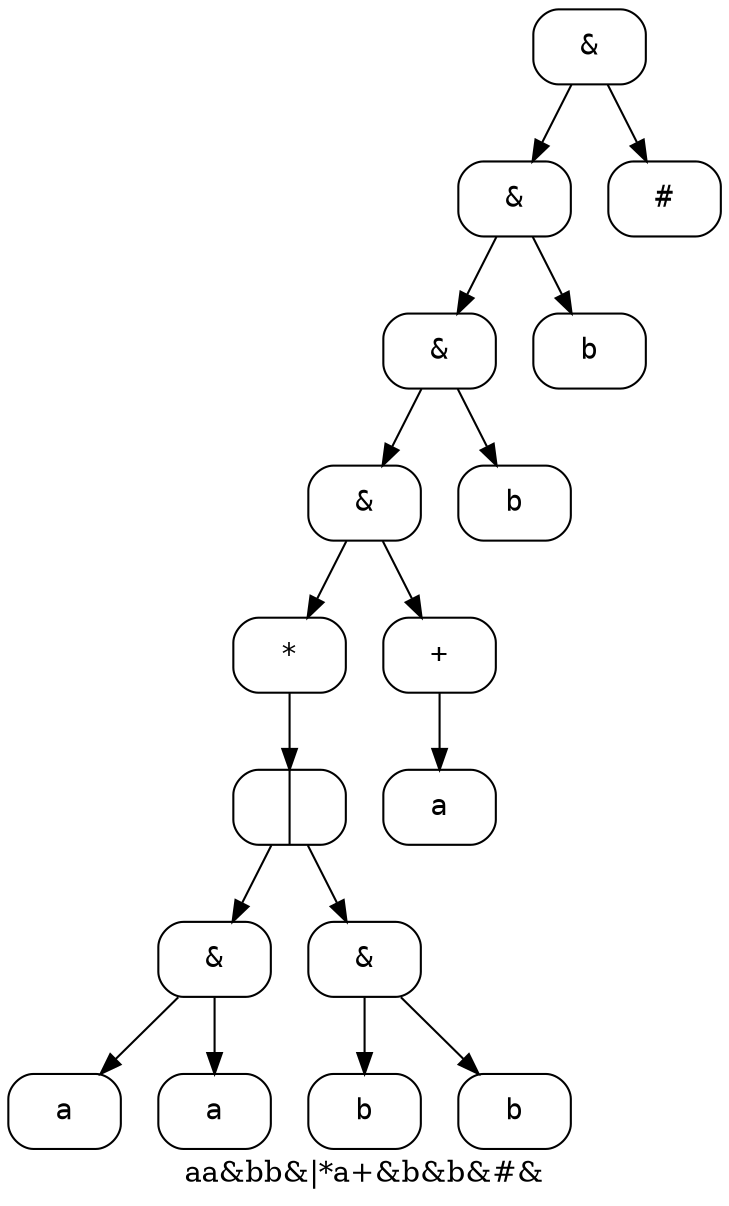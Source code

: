digraph common {
label="aa&bb&|*a+&b&b&#&"
node17[fontname="Courier",label="&",shape="Mrecord",]
node17 -> node15
node15[fontname="Courier",label="&",shape="Mrecord",]
node15 -> node13
node13[fontname="Courier",label="&",shape="Mrecord",]
node13 -> node11
node11[fontname="Courier",label="&",shape="Mrecord",]
node11 -> node8
node8[fontname="Courier",label="*",shape="Mrecord",]
node8 -> node7
node7[fontname="Courier",label="|",shape="Mrecord",]
node7 -> node3
node3[fontname="Courier",label="&",shape="Mrecord",]
node3 -> node1
node1[fontname="Courier",label="a",shape="Mrecord",]
node3[fontname="Courier",label="&",shape="Mrecord",]
node3 -> node2
node2[fontname="Courier",label="a",shape="Mrecord",]
node7[fontname="Courier",label="|",shape="Mrecord",]
node7 -> node6
node6[fontname="Courier",label="&",shape="Mrecord",]
node6 -> node4
node4[fontname="Courier",label="b",shape="Mrecord",]
node6[fontname="Courier",label="&",shape="Mrecord",]
node6 -> node5
node5[fontname="Courier",label="b",shape="Mrecord",]
node8[fontname="Courier",label="*",shape="Mrecord",]
node11[fontname="Courier",label="&",shape="Mrecord",]
node11 -> node10
node10[fontname="Courier",label="+",shape="Mrecord",]
node10 -> node9
node9[fontname="Courier",label="a",shape="Mrecord",]
node10[fontname="Courier",label="+",shape="Mrecord",]
node13[fontname="Courier",label="&",shape="Mrecord",]
node13 -> node12
node12[fontname="Courier",label="b",shape="Mrecord",]
node15[fontname="Courier",label="&",shape="Mrecord",]
node15 -> node14
node14[fontname="Courier",label="b",shape="Mrecord",]
node17[fontname="Courier",label="&",shape="Mrecord",]
node17 -> node16
node16[fontname="Courier",label="#",shape="Mrecord",]
}

